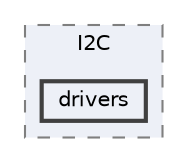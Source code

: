 digraph "include/I2C/drivers"
{
 // LATEX_PDF_SIZE
  bgcolor="transparent";
  edge [fontname=Helvetica,fontsize=10,labelfontname=Helvetica,labelfontsize=10];
  node [fontname=Helvetica,fontsize=10,shape=box,height=0.2,width=0.4];
  compound=true
  subgraph clusterdir_50b80bce399d2763344f707d47cdb576 {
    graph [ bgcolor="#edf0f7", pencolor="grey50", label="I2C", fontname=Helvetica,fontsize=10 style="filled,dashed", URL="dir_50b80bce399d2763344f707d47cdb576.html",tooltip=""]
  dir_9c2a89c4bc6d66cb92bb8078a412fc6a [label="drivers", fillcolor="#edf0f7", color="grey25", style="filled,bold", URL="dir_9c2a89c4bc6d66cb92bb8078a412fc6a.html",tooltip=""];
  }
}
